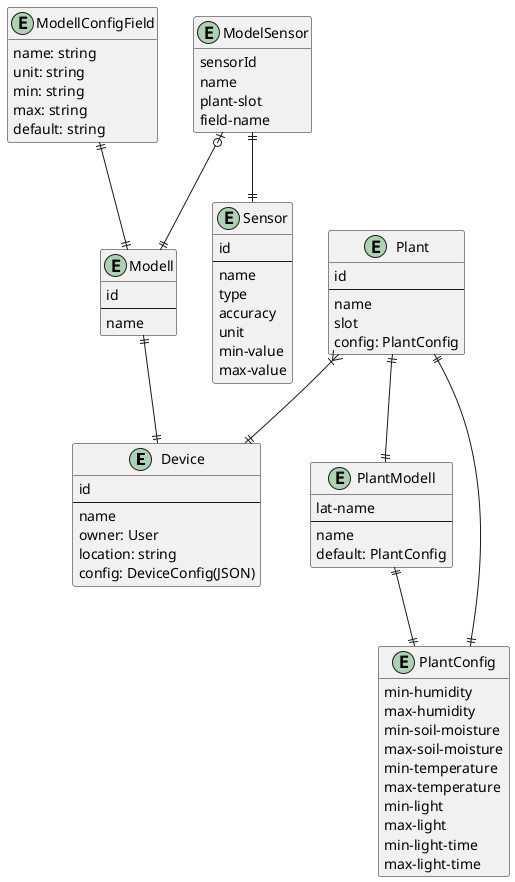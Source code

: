@startuml
'https://plantuml.com/class-diagram

' Was ist ein Gerät?
' -> Controller (Raspi), nicht die Pflanze

hide empty members

entity Device {
    id
    --
    name
    owner: User
    location: string
    config: DeviceConfig(JSON)
}

entity Modell {
    id
    --
    name
}

entity ModellConfigField {
    name: string
    unit: string
    min: string
    max: string
    default: string
}

entity ModelSensor {
    sensorId
    name
    plant-slot
    field-name
}

entity Sensor {
    id
    --
    name
    type
    accuracy
    unit
    min-value
    max-value
}

' Plant an einem Gerät für einem Nutzer
entity Plant {
    id
    --
    name
    slot
    config: PlantConfig
}

entity PlantModell {
    lat-name
    --
    name
    default: PlantConfig
}

entity PlantConfig {
    min-humidity
    max-humidity
    min-soil-moisture
    max-soil-moisture
    min-temperature
    max-temperature
    min-light
    max-light
    min-light-time
    max-light-time
}

Plant }|--|| Device
Modell ||--|| Device
ModellConfigField ||--|| Modell
ModelSensor |o--|| Modell
ModelSensor ||--|| Sensor
Plant ||--|| PlantModell
Plant ||--|| PlantConfig
PlantModell ||--|| PlantConfig

@enduml
